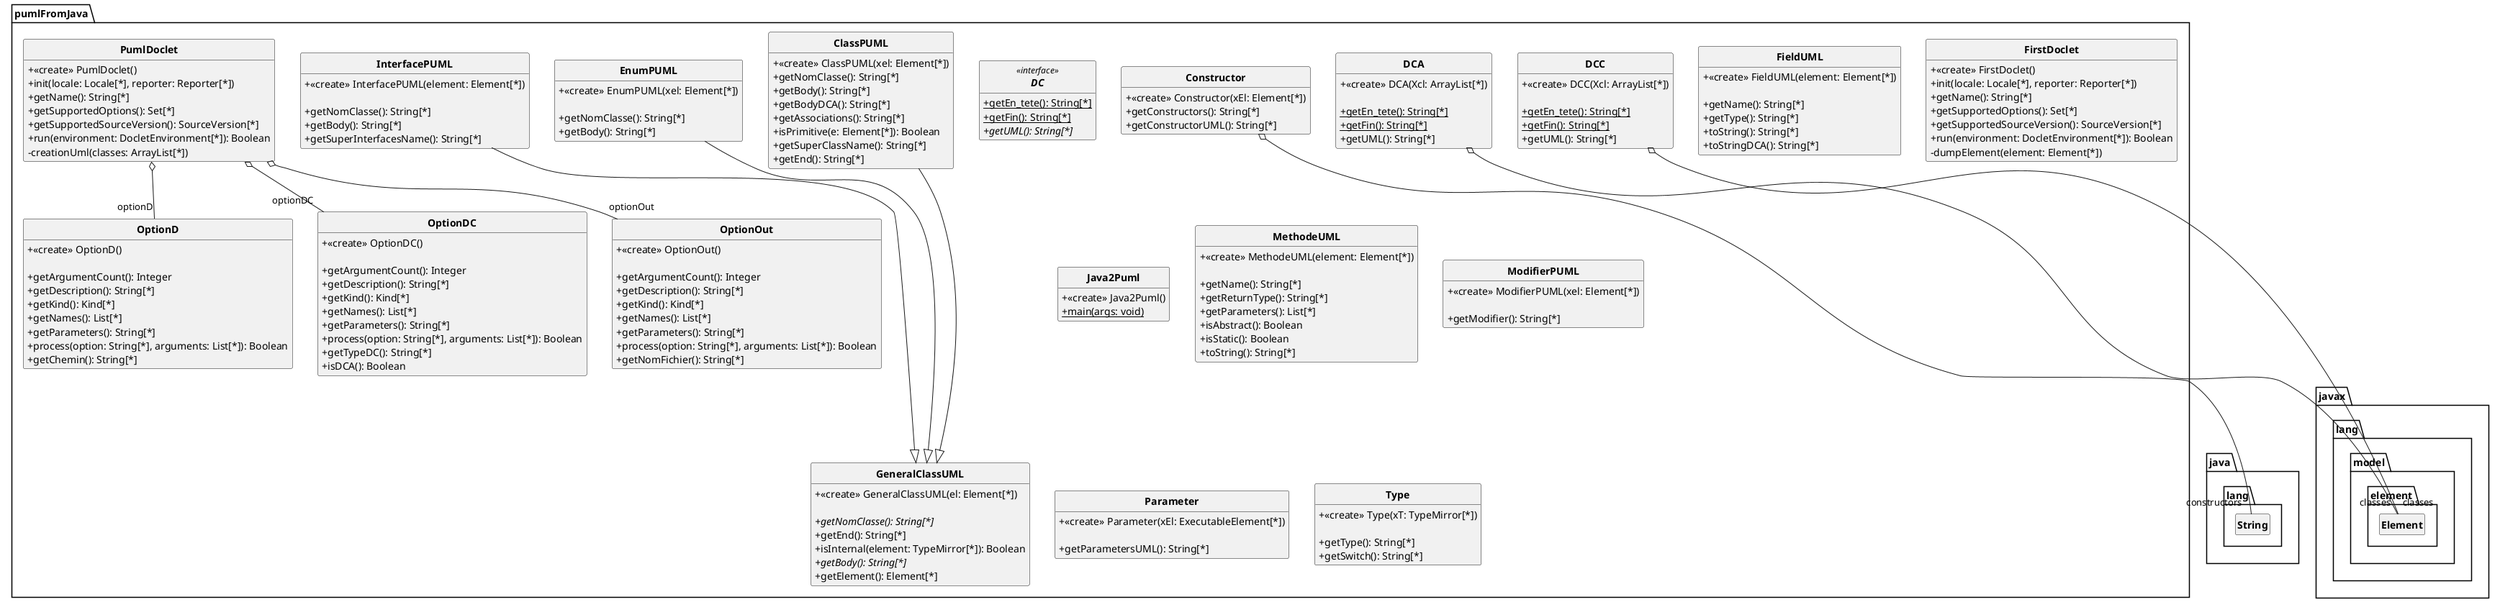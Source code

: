 @startuml
'https://plantuml.com/class-diagram
skinparam style strictuml
skinparam classAttributeIconSize 0
skinparam classFontStyle Bold
hide empty members

Class pumlFromJava.ClassPUML{
+ <<create>> ClassPUML(xel: Element[*])
+ getNomClasse(): String[*]
+ getBody(): String[*]
+ getBodyDCA(): String[*]
+ getAssociations(): String[*]
+ isPrimitive(e: Element[*]): Boolean
+ getSuperClassName(): String[*]
+ getEnd(): String[*]

}

pumlFromJava.ClassPUML ---|> pumlFromJava.GeneralClassUML
Class pumlFromJava.Constructor{
+ <<create>> Constructor(xEl: Element[*])



+ getConstructors(): String[*]
+ getConstructorUML(): String[*]

}
pumlFromJava.Constructor o--- "constructors"java.lang.String


Interface pumlFromJava.DC<<interface>> {
{static} + getEn_tete(): String[*]
{static} + getFin(): String[*]
{abstract} + getUML(): String[*]

}

Class pumlFromJava.DCA{
+ <<create>> DCA(Xcl: ArrayList[*])

{static} + getEn_tete(): String[*]
{static} + getFin(): String[*]
+ getUML(): String[*]

}
pumlFromJava.DCA o--- "classes"javax.lang.model.element.Element


Class pumlFromJava.DCC{
+ <<create>> DCC(Xcl: ArrayList[*])

{static} + getEn_tete(): String[*]
{static} + getFin(): String[*]
+ getUML(): String[*]

}
pumlFromJava.DCC o--- "classes"javax.lang.model.element.Element


Class pumlFromJava.EnumPUML{
+ <<create>> EnumPUML(xel: Element[*])

+ getNomClasse(): String[*]
+ getBody(): String[*]

}

pumlFromJava.EnumPUML ---|> pumlFromJava.GeneralClassUML
Class pumlFromJava.FieldUML{
+ <<create>> FieldUML(element: Element[*])

+ getName(): String[*]
+ getType(): String[*]
+ toString(): String[*]
+ toStringDCA(): String[*]

}


Class pumlFromJava.FirstDoclet{
+ <<create>> FirstDoclet()
+ init(locale: Locale[*], reporter: Reporter[*])
+ getName(): String[*]
+ getSupportedOptions(): Set[*]
+ getSupportedSourceVersion(): SourceVersion[*]
+ run(environment: DocletEnvironment[*]): Boolean
- dumpElement(element: Element[*])

}


Class pumlFromJava.GeneralClassUML{
+ <<create>> GeneralClassUML(el: Element[*])

{abstract} + getNomClasse(): String[*]
+ getEnd(): String[*]
+ isInternal(element: TypeMirror[*]): Boolean
{abstract} + getBody(): String[*]
+ getElement(): Element[*]

}


Class pumlFromJava.InterfacePUML{
+ <<create>> InterfacePUML(element: Element[*])

+ getNomClasse(): String[*]
+ getBody(): String[*]
+ getSuperInterfacesName(): String[*]

}

pumlFromJava.InterfacePUML ---|> pumlFromJava.GeneralClassUML
Class pumlFromJava.Java2Puml{
+ <<create>> Java2Puml()
{static} + main(args: void)

}


Class pumlFromJava.MethodeUML{
+ <<create>> MethodeUML(element: Element[*])

+ getName(): String[*]
+ getReturnType(): String[*]
+ getParameters(): List[*]
+ isAbstract(): Boolean
+ isStatic(): Boolean
+ toString(): String[*]

}


Class pumlFromJava.ModifierPUML{
+ <<create>> ModifierPUML(xel: Element[*])

+ getModifier(): String[*]

}


Class pumlFromJava.OptionD{
+ <<create>> OptionD()

+ getArgumentCount(): Integer
+ getDescription(): String[*]
+ getKind(): Kind[*]
+ getNames(): List[*]
+ getParameters(): String[*]
+ process(option: String[*], arguments: List[*]): Boolean
+ getChemin(): String[*]

}


Class pumlFromJava.OptionDC{
+ <<create>> OptionDC()

+ getArgumentCount(): Integer
+ getDescription(): String[*]
+ getKind(): Kind[*]
+ getNames(): List[*]
+ getParameters(): String[*]
+ process(option: String[*], arguments: List[*]): Boolean
+ getTypeDC(): String[*]
+ isDCA(): Boolean

}


Class pumlFromJava.OptionOut{
+ <<create>> OptionOut()

+ getArgumentCount(): Integer
+ getDescription(): String[*]
+ getKind(): Kind[*]
+ getNames(): List[*]
+ getParameters(): String[*]
+ process(option: String[*], arguments: List[*]): Boolean
+ getNomFichier(): String[*]

}


Class pumlFromJava.Parameter{
+ <<create>> Parameter(xEl: ExecutableElement[*])

+ getParametersUML(): String[*]

}


Class pumlFromJava.PumlDoclet{
+ <<create>> PumlDoclet()



+ init(locale: Locale[*], reporter: Reporter[*])
+ getName(): String[*]
+ getSupportedOptions(): Set[*]
+ getSupportedSourceVersion(): SourceVersion[*]
+ run(environment: DocletEnvironment[*]): Boolean
- creationUml(classes: ArrayList[*])

}
pumlFromJava.PumlDoclet o-- "optionOut"pumlFromJava.OptionOut
pumlFromJava.PumlDoclet o-- "optionD"pumlFromJava.OptionD
pumlFromJava.PumlDoclet o-- "optionDC"pumlFromJava.OptionDC


Class pumlFromJava.Type{
+ <<create>> Type(xT: TypeMirror[*])

+ getType(): String[*]
+ getSwitch(): String[*]

}



@enduml

